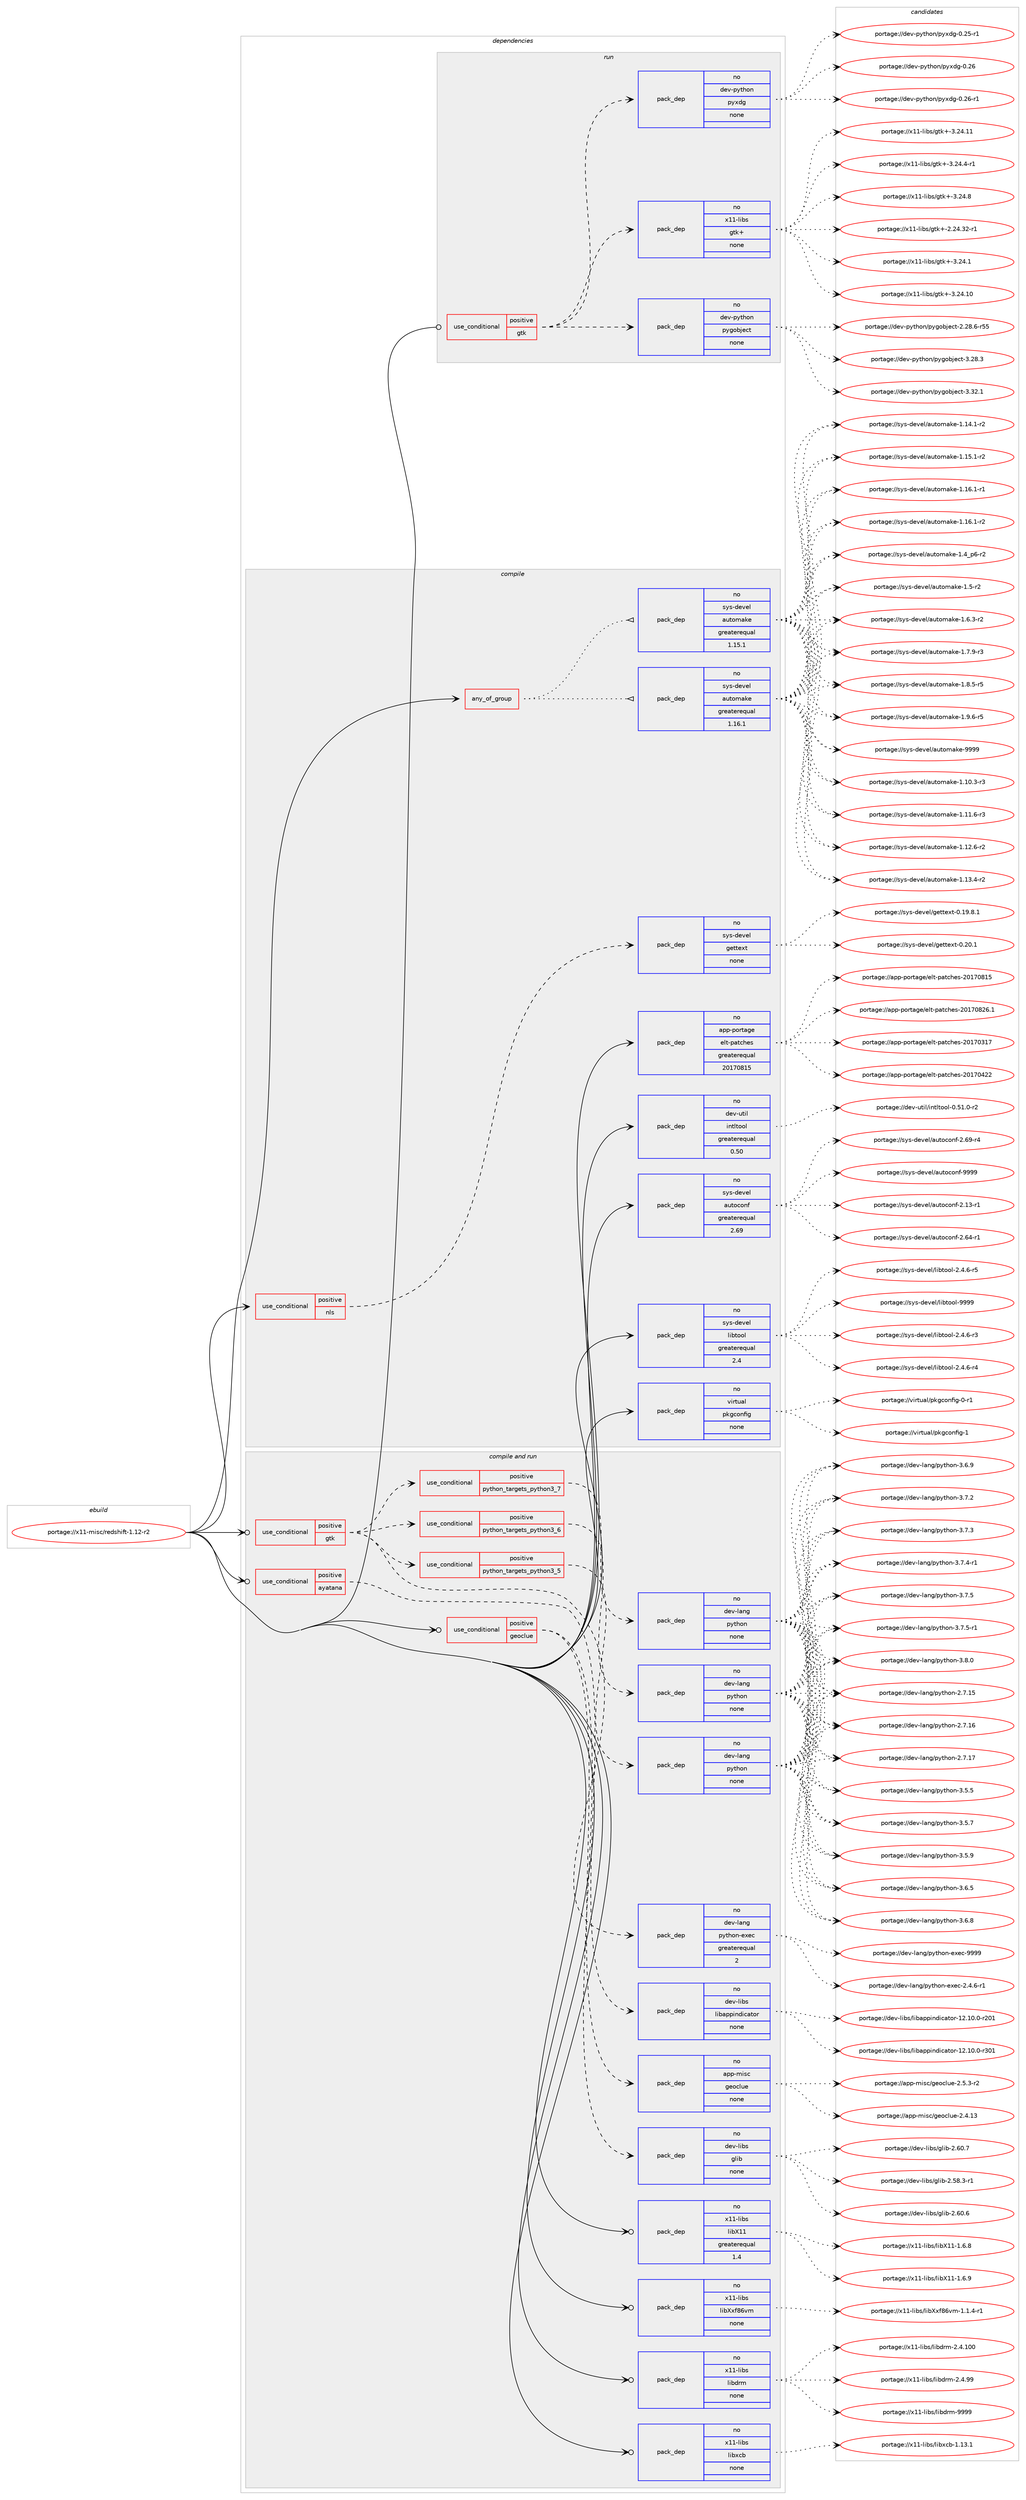 digraph prolog {

# *************
# Graph options
# *************

newrank=true;
concentrate=true;
compound=true;
graph [rankdir=LR,fontname=Helvetica,fontsize=10,ranksep=1.5];#, ranksep=2.5, nodesep=0.2];
edge  [arrowhead=vee];
node  [fontname=Helvetica,fontsize=10];

# **********
# The ebuild
# **********

subgraph cluster_leftcol {
color=gray;
rank=same;
label=<<i>ebuild</i>>;
id [label="portage://x11-misc/redshift-1.12-r2", color=red, width=4, href="../x11-misc/redshift-1.12-r2.svg"];
}

# ****************
# The dependencies
# ****************

subgraph cluster_midcol {
color=gray;
label=<<i>dependencies</i>>;
subgraph cluster_compile {
fillcolor="#eeeeee";
style=filled;
label=<<i>compile</i>>;
subgraph any7890 {
dependency453823 [label=<<TABLE BORDER="0" CELLBORDER="1" CELLSPACING="0" CELLPADDING="4"><TR><TD CELLPADDING="10">any_of_group</TD></TR></TABLE>>, shape=none, color=red];subgraph pack337132 {
dependency453824 [label=<<TABLE BORDER="0" CELLBORDER="1" CELLSPACING="0" CELLPADDING="4" WIDTH="220"><TR><TD ROWSPAN="6" CELLPADDING="30">pack_dep</TD></TR><TR><TD WIDTH="110">no</TD></TR><TR><TD>sys-devel</TD></TR><TR><TD>automake</TD></TR><TR><TD>greaterequal</TD></TR><TR><TD>1.16.1</TD></TR></TABLE>>, shape=none, color=blue];
}
dependency453823:e -> dependency453824:w [weight=20,style="dotted",arrowhead="oinv"];
subgraph pack337133 {
dependency453825 [label=<<TABLE BORDER="0" CELLBORDER="1" CELLSPACING="0" CELLPADDING="4" WIDTH="220"><TR><TD ROWSPAN="6" CELLPADDING="30">pack_dep</TD></TR><TR><TD WIDTH="110">no</TD></TR><TR><TD>sys-devel</TD></TR><TR><TD>automake</TD></TR><TR><TD>greaterequal</TD></TR><TR><TD>1.15.1</TD></TR></TABLE>>, shape=none, color=blue];
}
dependency453823:e -> dependency453825:w [weight=20,style="dotted",arrowhead="oinv"];
}
id:e -> dependency453823:w [weight=20,style="solid",arrowhead="vee"];
subgraph cond108512 {
dependency453826 [label=<<TABLE BORDER="0" CELLBORDER="1" CELLSPACING="0" CELLPADDING="4"><TR><TD ROWSPAN="3" CELLPADDING="10">use_conditional</TD></TR><TR><TD>positive</TD></TR><TR><TD>nls</TD></TR></TABLE>>, shape=none, color=red];
subgraph pack337134 {
dependency453827 [label=<<TABLE BORDER="0" CELLBORDER="1" CELLSPACING="0" CELLPADDING="4" WIDTH="220"><TR><TD ROWSPAN="6" CELLPADDING="30">pack_dep</TD></TR><TR><TD WIDTH="110">no</TD></TR><TR><TD>sys-devel</TD></TR><TR><TD>gettext</TD></TR><TR><TD>none</TD></TR><TR><TD></TD></TR></TABLE>>, shape=none, color=blue];
}
dependency453826:e -> dependency453827:w [weight=20,style="dashed",arrowhead="vee"];
}
id:e -> dependency453826:w [weight=20,style="solid",arrowhead="vee"];
subgraph pack337135 {
dependency453828 [label=<<TABLE BORDER="0" CELLBORDER="1" CELLSPACING="0" CELLPADDING="4" WIDTH="220"><TR><TD ROWSPAN="6" CELLPADDING="30">pack_dep</TD></TR><TR><TD WIDTH="110">no</TD></TR><TR><TD>app-portage</TD></TR><TR><TD>elt-patches</TD></TR><TR><TD>greaterequal</TD></TR><TR><TD>20170815</TD></TR></TABLE>>, shape=none, color=blue];
}
id:e -> dependency453828:w [weight=20,style="solid",arrowhead="vee"];
subgraph pack337136 {
dependency453829 [label=<<TABLE BORDER="0" CELLBORDER="1" CELLSPACING="0" CELLPADDING="4" WIDTH="220"><TR><TD ROWSPAN="6" CELLPADDING="30">pack_dep</TD></TR><TR><TD WIDTH="110">no</TD></TR><TR><TD>dev-util</TD></TR><TR><TD>intltool</TD></TR><TR><TD>greaterequal</TD></TR><TR><TD>0.50</TD></TR></TABLE>>, shape=none, color=blue];
}
id:e -> dependency453829:w [weight=20,style="solid",arrowhead="vee"];
subgraph pack337137 {
dependency453830 [label=<<TABLE BORDER="0" CELLBORDER="1" CELLSPACING="0" CELLPADDING="4" WIDTH="220"><TR><TD ROWSPAN="6" CELLPADDING="30">pack_dep</TD></TR><TR><TD WIDTH="110">no</TD></TR><TR><TD>sys-devel</TD></TR><TR><TD>autoconf</TD></TR><TR><TD>greaterequal</TD></TR><TR><TD>2.69</TD></TR></TABLE>>, shape=none, color=blue];
}
id:e -> dependency453830:w [weight=20,style="solid",arrowhead="vee"];
subgraph pack337138 {
dependency453831 [label=<<TABLE BORDER="0" CELLBORDER="1" CELLSPACING="0" CELLPADDING="4" WIDTH="220"><TR><TD ROWSPAN="6" CELLPADDING="30">pack_dep</TD></TR><TR><TD WIDTH="110">no</TD></TR><TR><TD>sys-devel</TD></TR><TR><TD>libtool</TD></TR><TR><TD>greaterequal</TD></TR><TR><TD>2.4</TD></TR></TABLE>>, shape=none, color=blue];
}
id:e -> dependency453831:w [weight=20,style="solid",arrowhead="vee"];
subgraph pack337139 {
dependency453832 [label=<<TABLE BORDER="0" CELLBORDER="1" CELLSPACING="0" CELLPADDING="4" WIDTH="220"><TR><TD ROWSPAN="6" CELLPADDING="30">pack_dep</TD></TR><TR><TD WIDTH="110">no</TD></TR><TR><TD>virtual</TD></TR><TR><TD>pkgconfig</TD></TR><TR><TD>none</TD></TR><TR><TD></TD></TR></TABLE>>, shape=none, color=blue];
}
id:e -> dependency453832:w [weight=20,style="solid",arrowhead="vee"];
}
subgraph cluster_compileandrun {
fillcolor="#eeeeee";
style=filled;
label=<<i>compile and run</i>>;
subgraph cond108513 {
dependency453833 [label=<<TABLE BORDER="0" CELLBORDER="1" CELLSPACING="0" CELLPADDING="4"><TR><TD ROWSPAN="3" CELLPADDING="10">use_conditional</TD></TR><TR><TD>positive</TD></TR><TR><TD>ayatana</TD></TR></TABLE>>, shape=none, color=red];
subgraph pack337140 {
dependency453834 [label=<<TABLE BORDER="0" CELLBORDER="1" CELLSPACING="0" CELLPADDING="4" WIDTH="220"><TR><TD ROWSPAN="6" CELLPADDING="30">pack_dep</TD></TR><TR><TD WIDTH="110">no</TD></TR><TR><TD>dev-libs</TD></TR><TR><TD>libappindicator</TD></TR><TR><TD>none</TD></TR><TR><TD></TD></TR></TABLE>>, shape=none, color=blue];
}
dependency453833:e -> dependency453834:w [weight=20,style="dashed",arrowhead="vee"];
}
id:e -> dependency453833:w [weight=20,style="solid",arrowhead="odotvee"];
subgraph cond108514 {
dependency453835 [label=<<TABLE BORDER="0" CELLBORDER="1" CELLSPACING="0" CELLPADDING="4"><TR><TD ROWSPAN="3" CELLPADDING="10">use_conditional</TD></TR><TR><TD>positive</TD></TR><TR><TD>geoclue</TD></TR></TABLE>>, shape=none, color=red];
subgraph pack337141 {
dependency453836 [label=<<TABLE BORDER="0" CELLBORDER="1" CELLSPACING="0" CELLPADDING="4" WIDTH="220"><TR><TD ROWSPAN="6" CELLPADDING="30">pack_dep</TD></TR><TR><TD WIDTH="110">no</TD></TR><TR><TD>app-misc</TD></TR><TR><TD>geoclue</TD></TR><TR><TD>none</TD></TR><TR><TD></TD></TR></TABLE>>, shape=none, color=blue];
}
dependency453835:e -> dependency453836:w [weight=20,style="dashed",arrowhead="vee"];
subgraph pack337142 {
dependency453837 [label=<<TABLE BORDER="0" CELLBORDER="1" CELLSPACING="0" CELLPADDING="4" WIDTH="220"><TR><TD ROWSPAN="6" CELLPADDING="30">pack_dep</TD></TR><TR><TD WIDTH="110">no</TD></TR><TR><TD>dev-libs</TD></TR><TR><TD>glib</TD></TR><TR><TD>none</TD></TR><TR><TD></TD></TR></TABLE>>, shape=none, color=blue];
}
dependency453835:e -> dependency453837:w [weight=20,style="dashed",arrowhead="vee"];
}
id:e -> dependency453835:w [weight=20,style="solid",arrowhead="odotvee"];
subgraph cond108515 {
dependency453838 [label=<<TABLE BORDER="0" CELLBORDER="1" CELLSPACING="0" CELLPADDING="4"><TR><TD ROWSPAN="3" CELLPADDING="10">use_conditional</TD></TR><TR><TD>positive</TD></TR><TR><TD>gtk</TD></TR></TABLE>>, shape=none, color=red];
subgraph cond108516 {
dependency453839 [label=<<TABLE BORDER="0" CELLBORDER="1" CELLSPACING="0" CELLPADDING="4"><TR><TD ROWSPAN="3" CELLPADDING="10">use_conditional</TD></TR><TR><TD>positive</TD></TR><TR><TD>python_targets_python3_5</TD></TR></TABLE>>, shape=none, color=red];
subgraph pack337143 {
dependency453840 [label=<<TABLE BORDER="0" CELLBORDER="1" CELLSPACING="0" CELLPADDING="4" WIDTH="220"><TR><TD ROWSPAN="6" CELLPADDING="30">pack_dep</TD></TR><TR><TD WIDTH="110">no</TD></TR><TR><TD>dev-lang</TD></TR><TR><TD>python</TD></TR><TR><TD>none</TD></TR><TR><TD></TD></TR></TABLE>>, shape=none, color=blue];
}
dependency453839:e -> dependency453840:w [weight=20,style="dashed",arrowhead="vee"];
}
dependency453838:e -> dependency453839:w [weight=20,style="dashed",arrowhead="vee"];
subgraph cond108517 {
dependency453841 [label=<<TABLE BORDER="0" CELLBORDER="1" CELLSPACING="0" CELLPADDING="4"><TR><TD ROWSPAN="3" CELLPADDING="10">use_conditional</TD></TR><TR><TD>positive</TD></TR><TR><TD>python_targets_python3_6</TD></TR></TABLE>>, shape=none, color=red];
subgraph pack337144 {
dependency453842 [label=<<TABLE BORDER="0" CELLBORDER="1" CELLSPACING="0" CELLPADDING="4" WIDTH="220"><TR><TD ROWSPAN="6" CELLPADDING="30">pack_dep</TD></TR><TR><TD WIDTH="110">no</TD></TR><TR><TD>dev-lang</TD></TR><TR><TD>python</TD></TR><TR><TD>none</TD></TR><TR><TD></TD></TR></TABLE>>, shape=none, color=blue];
}
dependency453841:e -> dependency453842:w [weight=20,style="dashed",arrowhead="vee"];
}
dependency453838:e -> dependency453841:w [weight=20,style="dashed",arrowhead="vee"];
subgraph cond108518 {
dependency453843 [label=<<TABLE BORDER="0" CELLBORDER="1" CELLSPACING="0" CELLPADDING="4"><TR><TD ROWSPAN="3" CELLPADDING="10">use_conditional</TD></TR><TR><TD>positive</TD></TR><TR><TD>python_targets_python3_7</TD></TR></TABLE>>, shape=none, color=red];
subgraph pack337145 {
dependency453844 [label=<<TABLE BORDER="0" CELLBORDER="1" CELLSPACING="0" CELLPADDING="4" WIDTH="220"><TR><TD ROWSPAN="6" CELLPADDING="30">pack_dep</TD></TR><TR><TD WIDTH="110">no</TD></TR><TR><TD>dev-lang</TD></TR><TR><TD>python</TD></TR><TR><TD>none</TD></TR><TR><TD></TD></TR></TABLE>>, shape=none, color=blue];
}
dependency453843:e -> dependency453844:w [weight=20,style="dashed",arrowhead="vee"];
}
dependency453838:e -> dependency453843:w [weight=20,style="dashed",arrowhead="vee"];
subgraph pack337146 {
dependency453845 [label=<<TABLE BORDER="0" CELLBORDER="1" CELLSPACING="0" CELLPADDING="4" WIDTH="220"><TR><TD ROWSPAN="6" CELLPADDING="30">pack_dep</TD></TR><TR><TD WIDTH="110">no</TD></TR><TR><TD>dev-lang</TD></TR><TR><TD>python-exec</TD></TR><TR><TD>greaterequal</TD></TR><TR><TD>2</TD></TR></TABLE>>, shape=none, color=blue];
}
dependency453838:e -> dependency453845:w [weight=20,style="dashed",arrowhead="vee"];
}
id:e -> dependency453838:w [weight=20,style="solid",arrowhead="odotvee"];
subgraph pack337147 {
dependency453846 [label=<<TABLE BORDER="0" CELLBORDER="1" CELLSPACING="0" CELLPADDING="4" WIDTH="220"><TR><TD ROWSPAN="6" CELLPADDING="30">pack_dep</TD></TR><TR><TD WIDTH="110">no</TD></TR><TR><TD>x11-libs</TD></TR><TR><TD>libX11</TD></TR><TR><TD>greaterequal</TD></TR><TR><TD>1.4</TD></TR></TABLE>>, shape=none, color=blue];
}
id:e -> dependency453846:w [weight=20,style="solid",arrowhead="odotvee"];
subgraph pack337148 {
dependency453847 [label=<<TABLE BORDER="0" CELLBORDER="1" CELLSPACING="0" CELLPADDING="4" WIDTH="220"><TR><TD ROWSPAN="6" CELLPADDING="30">pack_dep</TD></TR><TR><TD WIDTH="110">no</TD></TR><TR><TD>x11-libs</TD></TR><TR><TD>libXxf86vm</TD></TR><TR><TD>none</TD></TR><TR><TD></TD></TR></TABLE>>, shape=none, color=blue];
}
id:e -> dependency453847:w [weight=20,style="solid",arrowhead="odotvee"];
subgraph pack337149 {
dependency453848 [label=<<TABLE BORDER="0" CELLBORDER="1" CELLSPACING="0" CELLPADDING="4" WIDTH="220"><TR><TD ROWSPAN="6" CELLPADDING="30">pack_dep</TD></TR><TR><TD WIDTH="110">no</TD></TR><TR><TD>x11-libs</TD></TR><TR><TD>libdrm</TD></TR><TR><TD>none</TD></TR><TR><TD></TD></TR></TABLE>>, shape=none, color=blue];
}
id:e -> dependency453848:w [weight=20,style="solid",arrowhead="odotvee"];
subgraph pack337150 {
dependency453849 [label=<<TABLE BORDER="0" CELLBORDER="1" CELLSPACING="0" CELLPADDING="4" WIDTH="220"><TR><TD ROWSPAN="6" CELLPADDING="30">pack_dep</TD></TR><TR><TD WIDTH="110">no</TD></TR><TR><TD>x11-libs</TD></TR><TR><TD>libxcb</TD></TR><TR><TD>none</TD></TR><TR><TD></TD></TR></TABLE>>, shape=none, color=blue];
}
id:e -> dependency453849:w [weight=20,style="solid",arrowhead="odotvee"];
}
subgraph cluster_run {
fillcolor="#eeeeee";
style=filled;
label=<<i>run</i>>;
subgraph cond108519 {
dependency453850 [label=<<TABLE BORDER="0" CELLBORDER="1" CELLSPACING="0" CELLPADDING="4"><TR><TD ROWSPAN="3" CELLPADDING="10">use_conditional</TD></TR><TR><TD>positive</TD></TR><TR><TD>gtk</TD></TR></TABLE>>, shape=none, color=red];
subgraph pack337151 {
dependency453851 [label=<<TABLE BORDER="0" CELLBORDER="1" CELLSPACING="0" CELLPADDING="4" WIDTH="220"><TR><TD ROWSPAN="6" CELLPADDING="30">pack_dep</TD></TR><TR><TD WIDTH="110">no</TD></TR><TR><TD>dev-python</TD></TR><TR><TD>pygobject</TD></TR><TR><TD>none</TD></TR><TR><TD></TD></TR></TABLE>>, shape=none, color=blue];
}
dependency453850:e -> dependency453851:w [weight=20,style="dashed",arrowhead="vee"];
subgraph pack337152 {
dependency453852 [label=<<TABLE BORDER="0" CELLBORDER="1" CELLSPACING="0" CELLPADDING="4" WIDTH="220"><TR><TD ROWSPAN="6" CELLPADDING="30">pack_dep</TD></TR><TR><TD WIDTH="110">no</TD></TR><TR><TD>x11-libs</TD></TR><TR><TD>gtk+</TD></TR><TR><TD>none</TD></TR><TR><TD></TD></TR></TABLE>>, shape=none, color=blue];
}
dependency453850:e -> dependency453852:w [weight=20,style="dashed",arrowhead="vee"];
subgraph pack337153 {
dependency453853 [label=<<TABLE BORDER="0" CELLBORDER="1" CELLSPACING="0" CELLPADDING="4" WIDTH="220"><TR><TD ROWSPAN="6" CELLPADDING="30">pack_dep</TD></TR><TR><TD WIDTH="110">no</TD></TR><TR><TD>dev-python</TD></TR><TR><TD>pyxdg</TD></TR><TR><TD>none</TD></TR><TR><TD></TD></TR></TABLE>>, shape=none, color=blue];
}
dependency453850:e -> dependency453853:w [weight=20,style="dashed",arrowhead="vee"];
}
id:e -> dependency453850:w [weight=20,style="solid",arrowhead="odot"];
}
}

# **************
# The candidates
# **************

subgraph cluster_choices {
rank=same;
color=gray;
label=<<i>candidates</i>>;

subgraph choice337132 {
color=black;
nodesep=1;
choiceportage11512111545100101118101108479711711611110997107101454946494846514511451 [label="portage://sys-devel/automake-1.10.3-r3", color=red, width=4,href="../sys-devel/automake-1.10.3-r3.svg"];
choiceportage11512111545100101118101108479711711611110997107101454946494946544511451 [label="portage://sys-devel/automake-1.11.6-r3", color=red, width=4,href="../sys-devel/automake-1.11.6-r3.svg"];
choiceportage11512111545100101118101108479711711611110997107101454946495046544511450 [label="portage://sys-devel/automake-1.12.6-r2", color=red, width=4,href="../sys-devel/automake-1.12.6-r2.svg"];
choiceportage11512111545100101118101108479711711611110997107101454946495146524511450 [label="portage://sys-devel/automake-1.13.4-r2", color=red, width=4,href="../sys-devel/automake-1.13.4-r2.svg"];
choiceportage11512111545100101118101108479711711611110997107101454946495246494511450 [label="portage://sys-devel/automake-1.14.1-r2", color=red, width=4,href="../sys-devel/automake-1.14.1-r2.svg"];
choiceportage11512111545100101118101108479711711611110997107101454946495346494511450 [label="portage://sys-devel/automake-1.15.1-r2", color=red, width=4,href="../sys-devel/automake-1.15.1-r2.svg"];
choiceportage11512111545100101118101108479711711611110997107101454946495446494511449 [label="portage://sys-devel/automake-1.16.1-r1", color=red, width=4,href="../sys-devel/automake-1.16.1-r1.svg"];
choiceportage11512111545100101118101108479711711611110997107101454946495446494511450 [label="portage://sys-devel/automake-1.16.1-r2", color=red, width=4,href="../sys-devel/automake-1.16.1-r2.svg"];
choiceportage115121115451001011181011084797117116111109971071014549465295112544511450 [label="portage://sys-devel/automake-1.4_p6-r2", color=red, width=4,href="../sys-devel/automake-1.4_p6-r2.svg"];
choiceportage11512111545100101118101108479711711611110997107101454946534511450 [label="portage://sys-devel/automake-1.5-r2", color=red, width=4,href="../sys-devel/automake-1.5-r2.svg"];
choiceportage115121115451001011181011084797117116111109971071014549465446514511450 [label="portage://sys-devel/automake-1.6.3-r2", color=red, width=4,href="../sys-devel/automake-1.6.3-r2.svg"];
choiceportage115121115451001011181011084797117116111109971071014549465546574511451 [label="portage://sys-devel/automake-1.7.9-r3", color=red, width=4,href="../sys-devel/automake-1.7.9-r3.svg"];
choiceportage115121115451001011181011084797117116111109971071014549465646534511453 [label="portage://sys-devel/automake-1.8.5-r5", color=red, width=4,href="../sys-devel/automake-1.8.5-r5.svg"];
choiceportage115121115451001011181011084797117116111109971071014549465746544511453 [label="portage://sys-devel/automake-1.9.6-r5", color=red, width=4,href="../sys-devel/automake-1.9.6-r5.svg"];
choiceportage115121115451001011181011084797117116111109971071014557575757 [label="portage://sys-devel/automake-9999", color=red, width=4,href="../sys-devel/automake-9999.svg"];
dependency453824:e -> choiceportage11512111545100101118101108479711711611110997107101454946494846514511451:w [style=dotted,weight="100"];
dependency453824:e -> choiceportage11512111545100101118101108479711711611110997107101454946494946544511451:w [style=dotted,weight="100"];
dependency453824:e -> choiceportage11512111545100101118101108479711711611110997107101454946495046544511450:w [style=dotted,weight="100"];
dependency453824:e -> choiceportage11512111545100101118101108479711711611110997107101454946495146524511450:w [style=dotted,weight="100"];
dependency453824:e -> choiceportage11512111545100101118101108479711711611110997107101454946495246494511450:w [style=dotted,weight="100"];
dependency453824:e -> choiceportage11512111545100101118101108479711711611110997107101454946495346494511450:w [style=dotted,weight="100"];
dependency453824:e -> choiceportage11512111545100101118101108479711711611110997107101454946495446494511449:w [style=dotted,weight="100"];
dependency453824:e -> choiceportage11512111545100101118101108479711711611110997107101454946495446494511450:w [style=dotted,weight="100"];
dependency453824:e -> choiceportage115121115451001011181011084797117116111109971071014549465295112544511450:w [style=dotted,weight="100"];
dependency453824:e -> choiceportage11512111545100101118101108479711711611110997107101454946534511450:w [style=dotted,weight="100"];
dependency453824:e -> choiceportage115121115451001011181011084797117116111109971071014549465446514511450:w [style=dotted,weight="100"];
dependency453824:e -> choiceportage115121115451001011181011084797117116111109971071014549465546574511451:w [style=dotted,weight="100"];
dependency453824:e -> choiceportage115121115451001011181011084797117116111109971071014549465646534511453:w [style=dotted,weight="100"];
dependency453824:e -> choiceportage115121115451001011181011084797117116111109971071014549465746544511453:w [style=dotted,weight="100"];
dependency453824:e -> choiceportage115121115451001011181011084797117116111109971071014557575757:w [style=dotted,weight="100"];
}
subgraph choice337133 {
color=black;
nodesep=1;
choiceportage11512111545100101118101108479711711611110997107101454946494846514511451 [label="portage://sys-devel/automake-1.10.3-r3", color=red, width=4,href="../sys-devel/automake-1.10.3-r3.svg"];
choiceportage11512111545100101118101108479711711611110997107101454946494946544511451 [label="portage://sys-devel/automake-1.11.6-r3", color=red, width=4,href="../sys-devel/automake-1.11.6-r3.svg"];
choiceportage11512111545100101118101108479711711611110997107101454946495046544511450 [label="portage://sys-devel/automake-1.12.6-r2", color=red, width=4,href="../sys-devel/automake-1.12.6-r2.svg"];
choiceportage11512111545100101118101108479711711611110997107101454946495146524511450 [label="portage://sys-devel/automake-1.13.4-r2", color=red, width=4,href="../sys-devel/automake-1.13.4-r2.svg"];
choiceportage11512111545100101118101108479711711611110997107101454946495246494511450 [label="portage://sys-devel/automake-1.14.1-r2", color=red, width=4,href="../sys-devel/automake-1.14.1-r2.svg"];
choiceportage11512111545100101118101108479711711611110997107101454946495346494511450 [label="portage://sys-devel/automake-1.15.1-r2", color=red, width=4,href="../sys-devel/automake-1.15.1-r2.svg"];
choiceportage11512111545100101118101108479711711611110997107101454946495446494511449 [label="portage://sys-devel/automake-1.16.1-r1", color=red, width=4,href="../sys-devel/automake-1.16.1-r1.svg"];
choiceportage11512111545100101118101108479711711611110997107101454946495446494511450 [label="portage://sys-devel/automake-1.16.1-r2", color=red, width=4,href="../sys-devel/automake-1.16.1-r2.svg"];
choiceportage115121115451001011181011084797117116111109971071014549465295112544511450 [label="portage://sys-devel/automake-1.4_p6-r2", color=red, width=4,href="../sys-devel/automake-1.4_p6-r2.svg"];
choiceportage11512111545100101118101108479711711611110997107101454946534511450 [label="portage://sys-devel/automake-1.5-r2", color=red, width=4,href="../sys-devel/automake-1.5-r2.svg"];
choiceportage115121115451001011181011084797117116111109971071014549465446514511450 [label="portage://sys-devel/automake-1.6.3-r2", color=red, width=4,href="../sys-devel/automake-1.6.3-r2.svg"];
choiceportage115121115451001011181011084797117116111109971071014549465546574511451 [label="portage://sys-devel/automake-1.7.9-r3", color=red, width=4,href="../sys-devel/automake-1.7.9-r3.svg"];
choiceportage115121115451001011181011084797117116111109971071014549465646534511453 [label="portage://sys-devel/automake-1.8.5-r5", color=red, width=4,href="../sys-devel/automake-1.8.5-r5.svg"];
choiceportage115121115451001011181011084797117116111109971071014549465746544511453 [label="portage://sys-devel/automake-1.9.6-r5", color=red, width=4,href="../sys-devel/automake-1.9.6-r5.svg"];
choiceportage115121115451001011181011084797117116111109971071014557575757 [label="portage://sys-devel/automake-9999", color=red, width=4,href="../sys-devel/automake-9999.svg"];
dependency453825:e -> choiceportage11512111545100101118101108479711711611110997107101454946494846514511451:w [style=dotted,weight="100"];
dependency453825:e -> choiceportage11512111545100101118101108479711711611110997107101454946494946544511451:w [style=dotted,weight="100"];
dependency453825:e -> choiceportage11512111545100101118101108479711711611110997107101454946495046544511450:w [style=dotted,weight="100"];
dependency453825:e -> choiceportage11512111545100101118101108479711711611110997107101454946495146524511450:w [style=dotted,weight="100"];
dependency453825:e -> choiceportage11512111545100101118101108479711711611110997107101454946495246494511450:w [style=dotted,weight="100"];
dependency453825:e -> choiceportage11512111545100101118101108479711711611110997107101454946495346494511450:w [style=dotted,weight="100"];
dependency453825:e -> choiceportage11512111545100101118101108479711711611110997107101454946495446494511449:w [style=dotted,weight="100"];
dependency453825:e -> choiceportage11512111545100101118101108479711711611110997107101454946495446494511450:w [style=dotted,weight="100"];
dependency453825:e -> choiceportage115121115451001011181011084797117116111109971071014549465295112544511450:w [style=dotted,weight="100"];
dependency453825:e -> choiceportage11512111545100101118101108479711711611110997107101454946534511450:w [style=dotted,weight="100"];
dependency453825:e -> choiceportage115121115451001011181011084797117116111109971071014549465446514511450:w [style=dotted,weight="100"];
dependency453825:e -> choiceportage115121115451001011181011084797117116111109971071014549465546574511451:w [style=dotted,weight="100"];
dependency453825:e -> choiceportage115121115451001011181011084797117116111109971071014549465646534511453:w [style=dotted,weight="100"];
dependency453825:e -> choiceportage115121115451001011181011084797117116111109971071014549465746544511453:w [style=dotted,weight="100"];
dependency453825:e -> choiceportage115121115451001011181011084797117116111109971071014557575757:w [style=dotted,weight="100"];
}
subgraph choice337134 {
color=black;
nodesep=1;
choiceportage1151211154510010111810110847103101116116101120116454846495746564649 [label="portage://sys-devel/gettext-0.19.8.1", color=red, width=4,href="../sys-devel/gettext-0.19.8.1.svg"];
choiceportage115121115451001011181011084710310111611610112011645484650484649 [label="portage://sys-devel/gettext-0.20.1", color=red, width=4,href="../sys-devel/gettext-0.20.1.svg"];
dependency453827:e -> choiceportage1151211154510010111810110847103101116116101120116454846495746564649:w [style=dotted,weight="100"];
dependency453827:e -> choiceportage115121115451001011181011084710310111611610112011645484650484649:w [style=dotted,weight="100"];
}
subgraph choice337135 {
color=black;
nodesep=1;
choiceportage97112112451121111141169710310147101108116451129711699104101115455048495548514955 [label="portage://app-portage/elt-patches-20170317", color=red, width=4,href="../app-portage/elt-patches-20170317.svg"];
choiceportage97112112451121111141169710310147101108116451129711699104101115455048495548525050 [label="portage://app-portage/elt-patches-20170422", color=red, width=4,href="../app-portage/elt-patches-20170422.svg"];
choiceportage97112112451121111141169710310147101108116451129711699104101115455048495548564953 [label="portage://app-portage/elt-patches-20170815", color=red, width=4,href="../app-portage/elt-patches-20170815.svg"];
choiceportage971121124511211111411697103101471011081164511297116991041011154550484955485650544649 [label="portage://app-portage/elt-patches-20170826.1", color=red, width=4,href="../app-portage/elt-patches-20170826.1.svg"];
dependency453828:e -> choiceportage97112112451121111141169710310147101108116451129711699104101115455048495548514955:w [style=dotted,weight="100"];
dependency453828:e -> choiceportage97112112451121111141169710310147101108116451129711699104101115455048495548525050:w [style=dotted,weight="100"];
dependency453828:e -> choiceportage97112112451121111141169710310147101108116451129711699104101115455048495548564953:w [style=dotted,weight="100"];
dependency453828:e -> choiceportage971121124511211111411697103101471011081164511297116991041011154550484955485650544649:w [style=dotted,weight="100"];
}
subgraph choice337136 {
color=black;
nodesep=1;
choiceportage1001011184511711610510847105110116108116111111108454846534946484511450 [label="portage://dev-util/intltool-0.51.0-r2", color=red, width=4,href="../dev-util/intltool-0.51.0-r2.svg"];
dependency453829:e -> choiceportage1001011184511711610510847105110116108116111111108454846534946484511450:w [style=dotted,weight="100"];
}
subgraph choice337137 {
color=black;
nodesep=1;
choiceportage1151211154510010111810110847971171161119911111010245504649514511449 [label="portage://sys-devel/autoconf-2.13-r1", color=red, width=4,href="../sys-devel/autoconf-2.13-r1.svg"];
choiceportage1151211154510010111810110847971171161119911111010245504654524511449 [label="portage://sys-devel/autoconf-2.64-r1", color=red, width=4,href="../sys-devel/autoconf-2.64-r1.svg"];
choiceportage1151211154510010111810110847971171161119911111010245504654574511452 [label="portage://sys-devel/autoconf-2.69-r4", color=red, width=4,href="../sys-devel/autoconf-2.69-r4.svg"];
choiceportage115121115451001011181011084797117116111991111101024557575757 [label="portage://sys-devel/autoconf-9999", color=red, width=4,href="../sys-devel/autoconf-9999.svg"];
dependency453830:e -> choiceportage1151211154510010111810110847971171161119911111010245504649514511449:w [style=dotted,weight="100"];
dependency453830:e -> choiceportage1151211154510010111810110847971171161119911111010245504654524511449:w [style=dotted,weight="100"];
dependency453830:e -> choiceportage1151211154510010111810110847971171161119911111010245504654574511452:w [style=dotted,weight="100"];
dependency453830:e -> choiceportage115121115451001011181011084797117116111991111101024557575757:w [style=dotted,weight="100"];
}
subgraph choice337138 {
color=black;
nodesep=1;
choiceportage1151211154510010111810110847108105981161111111084550465246544511451 [label="portage://sys-devel/libtool-2.4.6-r3", color=red, width=4,href="../sys-devel/libtool-2.4.6-r3.svg"];
choiceportage1151211154510010111810110847108105981161111111084550465246544511452 [label="portage://sys-devel/libtool-2.4.6-r4", color=red, width=4,href="../sys-devel/libtool-2.4.6-r4.svg"];
choiceportage1151211154510010111810110847108105981161111111084550465246544511453 [label="portage://sys-devel/libtool-2.4.6-r5", color=red, width=4,href="../sys-devel/libtool-2.4.6-r5.svg"];
choiceportage1151211154510010111810110847108105981161111111084557575757 [label="portage://sys-devel/libtool-9999", color=red, width=4,href="../sys-devel/libtool-9999.svg"];
dependency453831:e -> choiceportage1151211154510010111810110847108105981161111111084550465246544511451:w [style=dotted,weight="100"];
dependency453831:e -> choiceportage1151211154510010111810110847108105981161111111084550465246544511452:w [style=dotted,weight="100"];
dependency453831:e -> choiceportage1151211154510010111810110847108105981161111111084550465246544511453:w [style=dotted,weight="100"];
dependency453831:e -> choiceportage1151211154510010111810110847108105981161111111084557575757:w [style=dotted,weight="100"];
}
subgraph choice337139 {
color=black;
nodesep=1;
choiceportage11810511411611797108471121071039911111010210510345484511449 [label="portage://virtual/pkgconfig-0-r1", color=red, width=4,href="../virtual/pkgconfig-0-r1.svg"];
choiceportage1181051141161179710847112107103991111101021051034549 [label="portage://virtual/pkgconfig-1", color=red, width=4,href="../virtual/pkgconfig-1.svg"];
dependency453832:e -> choiceportage11810511411611797108471121071039911111010210510345484511449:w [style=dotted,weight="100"];
dependency453832:e -> choiceportage1181051141161179710847112107103991111101021051034549:w [style=dotted,weight="100"];
}
subgraph choice337140 {
color=black;
nodesep=1;
choiceportage10010111845108105981154710810598971121121051101001059997116111114454950464948464845114504849 [label="portage://dev-libs/libappindicator-12.10.0-r201", color=red, width=4,href="../dev-libs/libappindicator-12.10.0-r201.svg"];
choiceportage10010111845108105981154710810598971121121051101001059997116111114454950464948464845114514849 [label="portage://dev-libs/libappindicator-12.10.0-r301", color=red, width=4,href="../dev-libs/libappindicator-12.10.0-r301.svg"];
dependency453834:e -> choiceportage10010111845108105981154710810598971121121051101001059997116111114454950464948464845114504849:w [style=dotted,weight="100"];
dependency453834:e -> choiceportage10010111845108105981154710810598971121121051101001059997116111114454950464948464845114514849:w [style=dotted,weight="100"];
}
subgraph choice337141 {
color=black;
nodesep=1;
choiceportage971121124510910511599471031011119910811710145504652464951 [label="portage://app-misc/geoclue-2.4.13", color=red, width=4,href="../app-misc/geoclue-2.4.13.svg"];
choiceportage97112112451091051159947103101111991081171014550465346514511450 [label="portage://app-misc/geoclue-2.5.3-r2", color=red, width=4,href="../app-misc/geoclue-2.5.3-r2.svg"];
dependency453836:e -> choiceportage971121124510910511599471031011119910811710145504652464951:w [style=dotted,weight="100"];
dependency453836:e -> choiceportage97112112451091051159947103101111991081171014550465346514511450:w [style=dotted,weight="100"];
}
subgraph choice337142 {
color=black;
nodesep=1;
choiceportage10010111845108105981154710310810598455046535646514511449 [label="portage://dev-libs/glib-2.58.3-r1", color=red, width=4,href="../dev-libs/glib-2.58.3-r1.svg"];
choiceportage1001011184510810598115471031081059845504654484654 [label="portage://dev-libs/glib-2.60.6", color=red, width=4,href="../dev-libs/glib-2.60.6.svg"];
choiceportage1001011184510810598115471031081059845504654484655 [label="portage://dev-libs/glib-2.60.7", color=red, width=4,href="../dev-libs/glib-2.60.7.svg"];
dependency453837:e -> choiceportage10010111845108105981154710310810598455046535646514511449:w [style=dotted,weight="100"];
dependency453837:e -> choiceportage1001011184510810598115471031081059845504654484654:w [style=dotted,weight="100"];
dependency453837:e -> choiceportage1001011184510810598115471031081059845504654484655:w [style=dotted,weight="100"];
}
subgraph choice337143 {
color=black;
nodesep=1;
choiceportage10010111845108971101034711212111610411111045504655464953 [label="portage://dev-lang/python-2.7.15", color=red, width=4,href="../dev-lang/python-2.7.15.svg"];
choiceportage10010111845108971101034711212111610411111045504655464954 [label="portage://dev-lang/python-2.7.16", color=red, width=4,href="../dev-lang/python-2.7.16.svg"];
choiceportage10010111845108971101034711212111610411111045504655464955 [label="portage://dev-lang/python-2.7.17", color=red, width=4,href="../dev-lang/python-2.7.17.svg"];
choiceportage100101118451089711010347112121116104111110455146534653 [label="portage://dev-lang/python-3.5.5", color=red, width=4,href="../dev-lang/python-3.5.5.svg"];
choiceportage100101118451089711010347112121116104111110455146534655 [label="portage://dev-lang/python-3.5.7", color=red, width=4,href="../dev-lang/python-3.5.7.svg"];
choiceportage100101118451089711010347112121116104111110455146534657 [label="portage://dev-lang/python-3.5.9", color=red, width=4,href="../dev-lang/python-3.5.9.svg"];
choiceportage100101118451089711010347112121116104111110455146544653 [label="portage://dev-lang/python-3.6.5", color=red, width=4,href="../dev-lang/python-3.6.5.svg"];
choiceportage100101118451089711010347112121116104111110455146544656 [label="portage://dev-lang/python-3.6.8", color=red, width=4,href="../dev-lang/python-3.6.8.svg"];
choiceportage100101118451089711010347112121116104111110455146544657 [label="portage://dev-lang/python-3.6.9", color=red, width=4,href="../dev-lang/python-3.6.9.svg"];
choiceportage100101118451089711010347112121116104111110455146554650 [label="portage://dev-lang/python-3.7.2", color=red, width=4,href="../dev-lang/python-3.7.2.svg"];
choiceportage100101118451089711010347112121116104111110455146554651 [label="portage://dev-lang/python-3.7.3", color=red, width=4,href="../dev-lang/python-3.7.3.svg"];
choiceportage1001011184510897110103471121211161041111104551465546524511449 [label="portage://dev-lang/python-3.7.4-r1", color=red, width=4,href="../dev-lang/python-3.7.4-r1.svg"];
choiceportage100101118451089711010347112121116104111110455146554653 [label="portage://dev-lang/python-3.7.5", color=red, width=4,href="../dev-lang/python-3.7.5.svg"];
choiceportage1001011184510897110103471121211161041111104551465546534511449 [label="portage://dev-lang/python-3.7.5-r1", color=red, width=4,href="../dev-lang/python-3.7.5-r1.svg"];
choiceportage100101118451089711010347112121116104111110455146564648 [label="portage://dev-lang/python-3.8.0", color=red, width=4,href="../dev-lang/python-3.8.0.svg"];
dependency453840:e -> choiceportage10010111845108971101034711212111610411111045504655464953:w [style=dotted,weight="100"];
dependency453840:e -> choiceportage10010111845108971101034711212111610411111045504655464954:w [style=dotted,weight="100"];
dependency453840:e -> choiceportage10010111845108971101034711212111610411111045504655464955:w [style=dotted,weight="100"];
dependency453840:e -> choiceportage100101118451089711010347112121116104111110455146534653:w [style=dotted,weight="100"];
dependency453840:e -> choiceportage100101118451089711010347112121116104111110455146534655:w [style=dotted,weight="100"];
dependency453840:e -> choiceportage100101118451089711010347112121116104111110455146534657:w [style=dotted,weight="100"];
dependency453840:e -> choiceportage100101118451089711010347112121116104111110455146544653:w [style=dotted,weight="100"];
dependency453840:e -> choiceportage100101118451089711010347112121116104111110455146544656:w [style=dotted,weight="100"];
dependency453840:e -> choiceportage100101118451089711010347112121116104111110455146544657:w [style=dotted,weight="100"];
dependency453840:e -> choiceportage100101118451089711010347112121116104111110455146554650:w [style=dotted,weight="100"];
dependency453840:e -> choiceportage100101118451089711010347112121116104111110455146554651:w [style=dotted,weight="100"];
dependency453840:e -> choiceportage1001011184510897110103471121211161041111104551465546524511449:w [style=dotted,weight="100"];
dependency453840:e -> choiceportage100101118451089711010347112121116104111110455146554653:w [style=dotted,weight="100"];
dependency453840:e -> choiceportage1001011184510897110103471121211161041111104551465546534511449:w [style=dotted,weight="100"];
dependency453840:e -> choiceportage100101118451089711010347112121116104111110455146564648:w [style=dotted,weight="100"];
}
subgraph choice337144 {
color=black;
nodesep=1;
choiceportage10010111845108971101034711212111610411111045504655464953 [label="portage://dev-lang/python-2.7.15", color=red, width=4,href="../dev-lang/python-2.7.15.svg"];
choiceportage10010111845108971101034711212111610411111045504655464954 [label="portage://dev-lang/python-2.7.16", color=red, width=4,href="../dev-lang/python-2.7.16.svg"];
choiceportage10010111845108971101034711212111610411111045504655464955 [label="portage://dev-lang/python-2.7.17", color=red, width=4,href="../dev-lang/python-2.7.17.svg"];
choiceportage100101118451089711010347112121116104111110455146534653 [label="portage://dev-lang/python-3.5.5", color=red, width=4,href="../dev-lang/python-3.5.5.svg"];
choiceportage100101118451089711010347112121116104111110455146534655 [label="portage://dev-lang/python-3.5.7", color=red, width=4,href="../dev-lang/python-3.5.7.svg"];
choiceportage100101118451089711010347112121116104111110455146534657 [label="portage://dev-lang/python-3.5.9", color=red, width=4,href="../dev-lang/python-3.5.9.svg"];
choiceportage100101118451089711010347112121116104111110455146544653 [label="portage://dev-lang/python-3.6.5", color=red, width=4,href="../dev-lang/python-3.6.5.svg"];
choiceportage100101118451089711010347112121116104111110455146544656 [label="portage://dev-lang/python-3.6.8", color=red, width=4,href="../dev-lang/python-3.6.8.svg"];
choiceportage100101118451089711010347112121116104111110455146544657 [label="portage://dev-lang/python-3.6.9", color=red, width=4,href="../dev-lang/python-3.6.9.svg"];
choiceportage100101118451089711010347112121116104111110455146554650 [label="portage://dev-lang/python-3.7.2", color=red, width=4,href="../dev-lang/python-3.7.2.svg"];
choiceportage100101118451089711010347112121116104111110455146554651 [label="portage://dev-lang/python-3.7.3", color=red, width=4,href="../dev-lang/python-3.7.3.svg"];
choiceportage1001011184510897110103471121211161041111104551465546524511449 [label="portage://dev-lang/python-3.7.4-r1", color=red, width=4,href="../dev-lang/python-3.7.4-r1.svg"];
choiceportage100101118451089711010347112121116104111110455146554653 [label="portage://dev-lang/python-3.7.5", color=red, width=4,href="../dev-lang/python-3.7.5.svg"];
choiceportage1001011184510897110103471121211161041111104551465546534511449 [label="portage://dev-lang/python-3.7.5-r1", color=red, width=4,href="../dev-lang/python-3.7.5-r1.svg"];
choiceportage100101118451089711010347112121116104111110455146564648 [label="portage://dev-lang/python-3.8.0", color=red, width=4,href="../dev-lang/python-3.8.0.svg"];
dependency453842:e -> choiceportage10010111845108971101034711212111610411111045504655464953:w [style=dotted,weight="100"];
dependency453842:e -> choiceportage10010111845108971101034711212111610411111045504655464954:w [style=dotted,weight="100"];
dependency453842:e -> choiceportage10010111845108971101034711212111610411111045504655464955:w [style=dotted,weight="100"];
dependency453842:e -> choiceportage100101118451089711010347112121116104111110455146534653:w [style=dotted,weight="100"];
dependency453842:e -> choiceportage100101118451089711010347112121116104111110455146534655:w [style=dotted,weight="100"];
dependency453842:e -> choiceportage100101118451089711010347112121116104111110455146534657:w [style=dotted,weight="100"];
dependency453842:e -> choiceportage100101118451089711010347112121116104111110455146544653:w [style=dotted,weight="100"];
dependency453842:e -> choiceportage100101118451089711010347112121116104111110455146544656:w [style=dotted,weight="100"];
dependency453842:e -> choiceportage100101118451089711010347112121116104111110455146544657:w [style=dotted,weight="100"];
dependency453842:e -> choiceportage100101118451089711010347112121116104111110455146554650:w [style=dotted,weight="100"];
dependency453842:e -> choiceportage100101118451089711010347112121116104111110455146554651:w [style=dotted,weight="100"];
dependency453842:e -> choiceportage1001011184510897110103471121211161041111104551465546524511449:w [style=dotted,weight="100"];
dependency453842:e -> choiceportage100101118451089711010347112121116104111110455146554653:w [style=dotted,weight="100"];
dependency453842:e -> choiceportage1001011184510897110103471121211161041111104551465546534511449:w [style=dotted,weight="100"];
dependency453842:e -> choiceportage100101118451089711010347112121116104111110455146564648:w [style=dotted,weight="100"];
}
subgraph choice337145 {
color=black;
nodesep=1;
choiceportage10010111845108971101034711212111610411111045504655464953 [label="portage://dev-lang/python-2.7.15", color=red, width=4,href="../dev-lang/python-2.7.15.svg"];
choiceportage10010111845108971101034711212111610411111045504655464954 [label="portage://dev-lang/python-2.7.16", color=red, width=4,href="../dev-lang/python-2.7.16.svg"];
choiceportage10010111845108971101034711212111610411111045504655464955 [label="portage://dev-lang/python-2.7.17", color=red, width=4,href="../dev-lang/python-2.7.17.svg"];
choiceportage100101118451089711010347112121116104111110455146534653 [label="portage://dev-lang/python-3.5.5", color=red, width=4,href="../dev-lang/python-3.5.5.svg"];
choiceportage100101118451089711010347112121116104111110455146534655 [label="portage://dev-lang/python-3.5.7", color=red, width=4,href="../dev-lang/python-3.5.7.svg"];
choiceportage100101118451089711010347112121116104111110455146534657 [label="portage://dev-lang/python-3.5.9", color=red, width=4,href="../dev-lang/python-3.5.9.svg"];
choiceportage100101118451089711010347112121116104111110455146544653 [label="portage://dev-lang/python-3.6.5", color=red, width=4,href="../dev-lang/python-3.6.5.svg"];
choiceportage100101118451089711010347112121116104111110455146544656 [label="portage://dev-lang/python-3.6.8", color=red, width=4,href="../dev-lang/python-3.6.8.svg"];
choiceportage100101118451089711010347112121116104111110455146544657 [label="portage://dev-lang/python-3.6.9", color=red, width=4,href="../dev-lang/python-3.6.9.svg"];
choiceportage100101118451089711010347112121116104111110455146554650 [label="portage://dev-lang/python-3.7.2", color=red, width=4,href="../dev-lang/python-3.7.2.svg"];
choiceportage100101118451089711010347112121116104111110455146554651 [label="portage://dev-lang/python-3.7.3", color=red, width=4,href="../dev-lang/python-3.7.3.svg"];
choiceportage1001011184510897110103471121211161041111104551465546524511449 [label="portage://dev-lang/python-3.7.4-r1", color=red, width=4,href="../dev-lang/python-3.7.4-r1.svg"];
choiceportage100101118451089711010347112121116104111110455146554653 [label="portage://dev-lang/python-3.7.5", color=red, width=4,href="../dev-lang/python-3.7.5.svg"];
choiceportage1001011184510897110103471121211161041111104551465546534511449 [label="portage://dev-lang/python-3.7.5-r1", color=red, width=4,href="../dev-lang/python-3.7.5-r1.svg"];
choiceportage100101118451089711010347112121116104111110455146564648 [label="portage://dev-lang/python-3.8.0", color=red, width=4,href="../dev-lang/python-3.8.0.svg"];
dependency453844:e -> choiceportage10010111845108971101034711212111610411111045504655464953:w [style=dotted,weight="100"];
dependency453844:e -> choiceportage10010111845108971101034711212111610411111045504655464954:w [style=dotted,weight="100"];
dependency453844:e -> choiceportage10010111845108971101034711212111610411111045504655464955:w [style=dotted,weight="100"];
dependency453844:e -> choiceportage100101118451089711010347112121116104111110455146534653:w [style=dotted,weight="100"];
dependency453844:e -> choiceportage100101118451089711010347112121116104111110455146534655:w [style=dotted,weight="100"];
dependency453844:e -> choiceportage100101118451089711010347112121116104111110455146534657:w [style=dotted,weight="100"];
dependency453844:e -> choiceportage100101118451089711010347112121116104111110455146544653:w [style=dotted,weight="100"];
dependency453844:e -> choiceportage100101118451089711010347112121116104111110455146544656:w [style=dotted,weight="100"];
dependency453844:e -> choiceportage100101118451089711010347112121116104111110455146544657:w [style=dotted,weight="100"];
dependency453844:e -> choiceportage100101118451089711010347112121116104111110455146554650:w [style=dotted,weight="100"];
dependency453844:e -> choiceportage100101118451089711010347112121116104111110455146554651:w [style=dotted,weight="100"];
dependency453844:e -> choiceportage1001011184510897110103471121211161041111104551465546524511449:w [style=dotted,weight="100"];
dependency453844:e -> choiceportage100101118451089711010347112121116104111110455146554653:w [style=dotted,weight="100"];
dependency453844:e -> choiceportage1001011184510897110103471121211161041111104551465546534511449:w [style=dotted,weight="100"];
dependency453844:e -> choiceportage100101118451089711010347112121116104111110455146564648:w [style=dotted,weight="100"];
}
subgraph choice337146 {
color=black;
nodesep=1;
choiceportage10010111845108971101034711212111610411111045101120101994550465246544511449 [label="portage://dev-lang/python-exec-2.4.6-r1", color=red, width=4,href="../dev-lang/python-exec-2.4.6-r1.svg"];
choiceportage10010111845108971101034711212111610411111045101120101994557575757 [label="portage://dev-lang/python-exec-9999", color=red, width=4,href="../dev-lang/python-exec-9999.svg"];
dependency453845:e -> choiceportage10010111845108971101034711212111610411111045101120101994550465246544511449:w [style=dotted,weight="100"];
dependency453845:e -> choiceportage10010111845108971101034711212111610411111045101120101994557575757:w [style=dotted,weight="100"];
}
subgraph choice337147 {
color=black;
nodesep=1;
choiceportage120494945108105981154710810598884949454946544656 [label="portage://x11-libs/libX11-1.6.8", color=red, width=4,href="../x11-libs/libX11-1.6.8.svg"];
choiceportage120494945108105981154710810598884949454946544657 [label="portage://x11-libs/libX11-1.6.9", color=red, width=4,href="../x11-libs/libX11-1.6.9.svg"];
dependency453846:e -> choiceportage120494945108105981154710810598884949454946544656:w [style=dotted,weight="100"];
dependency453846:e -> choiceportage120494945108105981154710810598884949454946544657:w [style=dotted,weight="100"];
}
subgraph choice337148 {
color=black;
nodesep=1;
choiceportage1204949451081059811547108105988812010256541181094549464946524511449 [label="portage://x11-libs/libXxf86vm-1.1.4-r1", color=red, width=4,href="../x11-libs/libXxf86vm-1.1.4-r1.svg"];
dependency453847:e -> choiceportage1204949451081059811547108105988812010256541181094549464946524511449:w [style=dotted,weight="100"];
}
subgraph choice337149 {
color=black;
nodesep=1;
choiceportage1204949451081059811547108105981001141094550465246494848 [label="portage://x11-libs/libdrm-2.4.100", color=red, width=4,href="../x11-libs/libdrm-2.4.100.svg"];
choiceportage12049494510810598115471081059810011410945504652465757 [label="portage://x11-libs/libdrm-2.4.99", color=red, width=4,href="../x11-libs/libdrm-2.4.99.svg"];
choiceportage1204949451081059811547108105981001141094557575757 [label="portage://x11-libs/libdrm-9999", color=red, width=4,href="../x11-libs/libdrm-9999.svg"];
dependency453848:e -> choiceportage1204949451081059811547108105981001141094550465246494848:w [style=dotted,weight="100"];
dependency453848:e -> choiceportage12049494510810598115471081059810011410945504652465757:w [style=dotted,weight="100"];
dependency453848:e -> choiceportage1204949451081059811547108105981001141094557575757:w [style=dotted,weight="100"];
}
subgraph choice337150 {
color=black;
nodesep=1;
choiceportage120494945108105981154710810598120999845494649514649 [label="portage://x11-libs/libxcb-1.13.1", color=red, width=4,href="../x11-libs/libxcb-1.13.1.svg"];
dependency453849:e -> choiceportage120494945108105981154710810598120999845494649514649:w [style=dotted,weight="100"];
}
subgraph choice337151 {
color=black;
nodesep=1;
choiceportage1001011184511212111610411111047112121103111981061019911645504650564654451145353 [label="portage://dev-python/pygobject-2.28.6-r55", color=red, width=4,href="../dev-python/pygobject-2.28.6-r55.svg"];
choiceportage1001011184511212111610411111047112121103111981061019911645514650564651 [label="portage://dev-python/pygobject-3.28.3", color=red, width=4,href="../dev-python/pygobject-3.28.3.svg"];
choiceportage1001011184511212111610411111047112121103111981061019911645514651504649 [label="portage://dev-python/pygobject-3.32.1", color=red, width=4,href="../dev-python/pygobject-3.32.1.svg"];
dependency453851:e -> choiceportage1001011184511212111610411111047112121103111981061019911645504650564654451145353:w [style=dotted,weight="100"];
dependency453851:e -> choiceportage1001011184511212111610411111047112121103111981061019911645514650564651:w [style=dotted,weight="100"];
dependency453851:e -> choiceportage1001011184511212111610411111047112121103111981061019911645514651504649:w [style=dotted,weight="100"];
}
subgraph choice337152 {
color=black;
nodesep=1;
choiceportage12049494510810598115471031161074345504650524651504511449 [label="portage://x11-libs/gtk+-2.24.32-r1", color=red, width=4,href="../x11-libs/gtk+-2.24.32-r1.svg"];
choiceportage12049494510810598115471031161074345514650524649 [label="portage://x11-libs/gtk+-3.24.1", color=red, width=4,href="../x11-libs/gtk+-3.24.1.svg"];
choiceportage1204949451081059811547103116107434551465052464948 [label="portage://x11-libs/gtk+-3.24.10", color=red, width=4,href="../x11-libs/gtk+-3.24.10.svg"];
choiceportage1204949451081059811547103116107434551465052464949 [label="portage://x11-libs/gtk+-3.24.11", color=red, width=4,href="../x11-libs/gtk+-3.24.11.svg"];
choiceportage120494945108105981154710311610743455146505246524511449 [label="portage://x11-libs/gtk+-3.24.4-r1", color=red, width=4,href="../x11-libs/gtk+-3.24.4-r1.svg"];
choiceportage12049494510810598115471031161074345514650524656 [label="portage://x11-libs/gtk+-3.24.8", color=red, width=4,href="../x11-libs/gtk+-3.24.8.svg"];
dependency453852:e -> choiceportage12049494510810598115471031161074345504650524651504511449:w [style=dotted,weight="100"];
dependency453852:e -> choiceportage12049494510810598115471031161074345514650524649:w [style=dotted,weight="100"];
dependency453852:e -> choiceportage1204949451081059811547103116107434551465052464948:w [style=dotted,weight="100"];
dependency453852:e -> choiceportage1204949451081059811547103116107434551465052464949:w [style=dotted,weight="100"];
dependency453852:e -> choiceportage120494945108105981154710311610743455146505246524511449:w [style=dotted,weight="100"];
dependency453852:e -> choiceportage12049494510810598115471031161074345514650524656:w [style=dotted,weight="100"];
}
subgraph choice337153 {
color=black;
nodesep=1;
choiceportage100101118451121211161041111104711212112010010345484650534511449 [label="portage://dev-python/pyxdg-0.25-r1", color=red, width=4,href="../dev-python/pyxdg-0.25-r1.svg"];
choiceportage10010111845112121116104111110471121211201001034548465054 [label="portage://dev-python/pyxdg-0.26", color=red, width=4,href="../dev-python/pyxdg-0.26.svg"];
choiceportage100101118451121211161041111104711212112010010345484650544511449 [label="portage://dev-python/pyxdg-0.26-r1", color=red, width=4,href="../dev-python/pyxdg-0.26-r1.svg"];
dependency453853:e -> choiceportage100101118451121211161041111104711212112010010345484650534511449:w [style=dotted,weight="100"];
dependency453853:e -> choiceportage10010111845112121116104111110471121211201001034548465054:w [style=dotted,weight="100"];
dependency453853:e -> choiceportage100101118451121211161041111104711212112010010345484650544511449:w [style=dotted,weight="100"];
}
}

}
